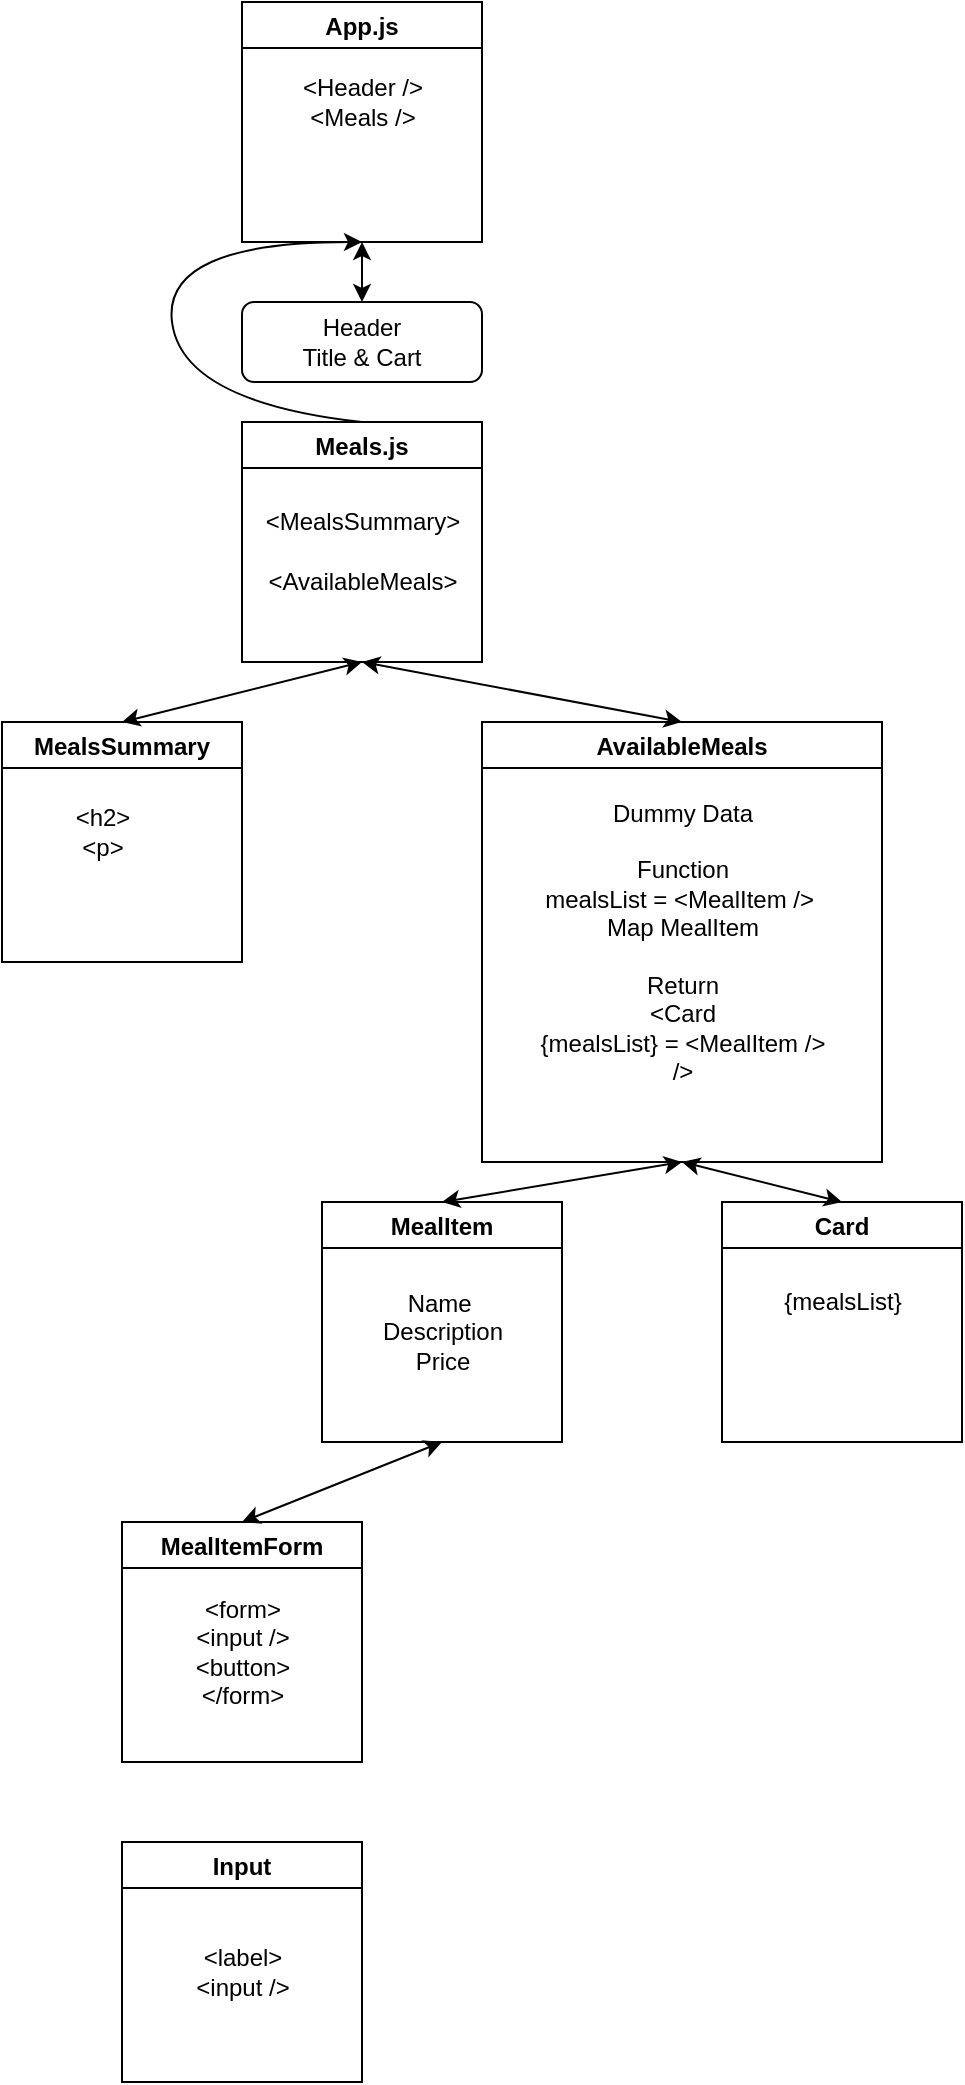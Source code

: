 <mxfile>
    <diagram id="xnUkQfgUfg--KisKvy0v" name="Page-1">
        <mxGraphModel dx="473" dy="626" grid="1" gridSize="10" guides="1" tooltips="1" connect="1" arrows="1" fold="1" page="1" pageScale="1" pageWidth="850" pageHeight="1100" math="0" shadow="0">
            <root>
                <mxCell id="0"/>
                <mxCell id="1" parent="0"/>
                <mxCell id="2" value="App.js" style="swimlane;" parent="1" vertex="1">
                    <mxGeometry x="240" y="40" width="120" height="120" as="geometry"/>
                </mxCell>
                <mxCell id="5" value="Meals.js" style="swimlane;" parent="1" vertex="1">
                    <mxGeometry x="240" y="250" width="120" height="120" as="geometry">
                        <mxRectangle x="240" y="250" width="80" height="23" as="alternateBounds"/>
                    </mxGeometry>
                </mxCell>
                <mxCell id="21" value="&amp;lt;AvailableMeals&amp;gt;" style="text;html=1;align=center;verticalAlign=middle;resizable=0;points=[];autosize=1;strokeColor=none;fillColor=none;" parent="5" vertex="1">
                    <mxGeometry x="5" y="70" width="110" height="20" as="geometry"/>
                </mxCell>
                <mxCell id="20" value="&amp;lt;MealsSummary&amp;gt;" style="text;html=1;align=center;verticalAlign=middle;resizable=0;points=[];autosize=1;strokeColor=none;fillColor=none;" parent="5" vertex="1">
                    <mxGeometry x="5" y="40" width="110" height="20" as="geometry"/>
                </mxCell>
                <mxCell id="6" value="MealsSummary" style="swimlane;" parent="1" vertex="1">
                    <mxGeometry x="120" y="400" width="120" height="120" as="geometry">
                        <mxRectangle x="120" y="400" width="120" height="23" as="alternateBounds"/>
                    </mxGeometry>
                </mxCell>
                <mxCell id="26" value="&amp;lt;h2&amp;gt;&lt;br&gt;&amp;lt;p&amp;gt;" style="text;html=1;align=center;verticalAlign=middle;resizable=0;points=[];autosize=1;strokeColor=none;fillColor=none;" parent="6" vertex="1">
                    <mxGeometry x="30" y="40" width="40" height="30" as="geometry"/>
                </mxCell>
                <mxCell id="7" value="AvailableMeals" style="swimlane;" parent="1" vertex="1">
                    <mxGeometry x="360" y="400" width="200" height="220" as="geometry">
                        <mxRectangle x="360" y="400" width="120" height="23" as="alternateBounds"/>
                    </mxGeometry>
                </mxCell>
                <mxCell id="14" value="Dummy Data&lt;br&gt;&lt;br&gt;Function&lt;br&gt;mealsList = &amp;lt;MealItem /&amp;gt;&amp;nbsp;&lt;br&gt;Map MealItem&lt;br&gt;&lt;br&gt;Return &lt;br&gt;&amp;lt;Card &lt;br&gt;{mealsList} = &amp;lt;MealItem /&amp;gt;&lt;br&gt;/&amp;gt;" style="text;html=1;align=center;verticalAlign=middle;resizable=0;points=[];autosize=1;strokeColor=none;fillColor=none;" parent="7" vertex="1">
                    <mxGeometry x="20" y="35" width="160" height="150" as="geometry"/>
                </mxCell>
                <mxCell id="9" value="Header&lt;br&gt;Title &amp;amp; Cart" style="rounded=1;whiteSpace=wrap;html=1;" parent="1" vertex="1">
                    <mxGeometry x="240" y="190" width="120" height="40" as="geometry"/>
                </mxCell>
                <mxCell id="11" value="" style="endArrow=classic;startArrow=classic;html=1;exitX=0.5;exitY=0;exitDx=0;exitDy=0;entryX=0.5;entryY=1;entryDx=0;entryDy=0;" parent="1" source="6" target="5" edge="1">
                    <mxGeometry width="50" height="50" relative="1" as="geometry">
                        <mxPoint x="320" y="340" as="sourcePoint"/>
                        <mxPoint x="370" y="290" as="targetPoint"/>
                    </mxGeometry>
                </mxCell>
                <mxCell id="12" value="" style="endArrow=classic;startArrow=classic;html=1;exitX=0.5;exitY=1;exitDx=0;exitDy=0;entryX=0.5;entryY=0;entryDx=0;entryDy=0;" parent="1" source="5" target="7" edge="1">
                    <mxGeometry width="50" height="50" relative="1" as="geometry">
                        <mxPoint x="320" y="340" as="sourcePoint"/>
                        <mxPoint x="370" y="290" as="targetPoint"/>
                    </mxGeometry>
                </mxCell>
                <mxCell id="15" value="MealItem" style="swimlane;" parent="1" vertex="1">
                    <mxGeometry x="280" y="640" width="120" height="120" as="geometry">
                        <mxRectangle x="235" y="600" width="80" height="23" as="alternateBounds"/>
                    </mxGeometry>
                </mxCell>
                <mxCell id="19" value="Name&amp;nbsp;&lt;br&gt;Description&lt;br&gt;Price" style="text;html=1;align=center;verticalAlign=middle;resizable=0;points=[];autosize=1;strokeColor=none;fillColor=none;" parent="15" vertex="1">
                    <mxGeometry x="20" y="40" width="80" height="50" as="geometry"/>
                </mxCell>
                <mxCell id="16" value="" style="endArrow=classic;startArrow=classic;html=1;exitX=0.5;exitY=0;exitDx=0;exitDy=0;entryX=0.5;entryY=1;entryDx=0;entryDy=0;" parent="1" source="15" target="7" edge="1">
                    <mxGeometry width="50" height="50" relative="1" as="geometry">
                        <mxPoint x="320" y="420" as="sourcePoint"/>
                        <mxPoint x="370" y="370" as="targetPoint"/>
                    </mxGeometry>
                </mxCell>
                <mxCell id="17" value="Card" style="swimlane;" parent="1" vertex="1">
                    <mxGeometry x="480" y="640" width="120" height="120" as="geometry">
                        <mxRectangle x="480" y="600" width="60" height="23" as="alternateBounds"/>
                    </mxGeometry>
                </mxCell>
                <mxCell id="18" value="" style="endArrow=classic;startArrow=classic;html=1;entryX=0.5;entryY=0;entryDx=0;entryDy=0;exitX=0.5;exitY=1;exitDx=0;exitDy=0;" parent="1" source="7" target="17" edge="1">
                    <mxGeometry width="50" height="50" relative="1" as="geometry">
                        <mxPoint x="360" y="410" as="sourcePoint"/>
                        <mxPoint x="410" y="360" as="targetPoint"/>
                    </mxGeometry>
                </mxCell>
                <mxCell id="22" value="&amp;lt;Header /&amp;gt;&lt;br&gt;&amp;lt;Meals /&amp;gt;" style="text;html=1;align=center;verticalAlign=middle;resizable=0;points=[];autosize=1;strokeColor=none;fillColor=none;" parent="1" vertex="1">
                    <mxGeometry x="260" y="75" width="80" height="30" as="geometry"/>
                </mxCell>
                <mxCell id="23" value="" style="endArrow=classic;startArrow=classic;html=1;entryX=0.5;entryY=1;entryDx=0;entryDy=0;exitX=0.5;exitY=0;exitDx=0;exitDy=0;" parent="1" source="9" target="2" edge="1">
                    <mxGeometry width="50" height="50" relative="1" as="geometry">
                        <mxPoint x="340" y="370" as="sourcePoint"/>
                        <mxPoint x="390" y="320" as="targetPoint"/>
                    </mxGeometry>
                </mxCell>
                <mxCell id="25" value="" style="curved=1;endArrow=classic;html=1;entryX=0.5;entryY=1;entryDx=0;entryDy=0;" parent="1" target="2" edge="1">
                    <mxGeometry width="50" height="50" relative="1" as="geometry">
                        <mxPoint x="300" y="250" as="sourcePoint"/>
                        <mxPoint x="390" y="320" as="targetPoint"/>
                        <Array as="points">
                            <mxPoint x="210" y="240"/>
                            <mxPoint x="200" y="160"/>
                        </Array>
                    </mxGeometry>
                </mxCell>
                <mxCell id="31" value="{mealsList}" style="text;html=1;align=center;verticalAlign=middle;resizable=0;points=[];autosize=1;strokeColor=none;fillColor=none;" parent="1" vertex="1">
                    <mxGeometry x="505" y="680" width="70" height="20" as="geometry"/>
                </mxCell>
                <mxCell id="32" value="MealItemForm" style="swimlane;" parent="1" vertex="1">
                    <mxGeometry x="180" y="800" width="120" height="120" as="geometry">
                        <mxRectangle x="235" y="600" width="80" height="23" as="alternateBounds"/>
                    </mxGeometry>
                </mxCell>
                <mxCell id="33" value="&amp;lt;form&amp;gt;&lt;br&gt;&amp;lt;input /&amp;gt;&lt;br&gt;&amp;lt;button&amp;gt;&lt;br&gt;&amp;lt;/form&amp;gt;" style="text;html=1;align=center;verticalAlign=middle;resizable=0;points=[];autosize=1;strokeColor=none;fillColor=none;" parent="32" vertex="1">
                    <mxGeometry x="30" y="35" width="60" height="60" as="geometry"/>
                </mxCell>
                <mxCell id="34" value="" style="endArrow=classic;startArrow=classic;html=1;exitX=0.5;exitY=0;exitDx=0;exitDy=0;entryX=0.5;entryY=1;entryDx=0;entryDy=0;" parent="1" source="32" target="15" edge="1">
                    <mxGeometry width="50" height="50" relative="1" as="geometry">
                        <mxPoint x="350" y="770" as="sourcePoint"/>
                        <mxPoint x="400" y="720" as="targetPoint"/>
                    </mxGeometry>
                </mxCell>
                <mxCell id="36" value="Input" style="swimlane;" vertex="1" parent="1">
                    <mxGeometry x="180" y="960" width="120" height="120" as="geometry">
                        <mxRectangle x="235" y="600" width="80" height="23" as="alternateBounds"/>
                    </mxGeometry>
                </mxCell>
                <mxCell id="37" value="&amp;lt;label&amp;gt;&lt;br&gt;&amp;lt;input /&amp;gt;" style="text;html=1;align=center;verticalAlign=middle;resizable=0;points=[];autosize=1;strokeColor=none;fillColor=none;" vertex="1" parent="36">
                    <mxGeometry x="30" y="50" width="60" height="30" as="geometry"/>
                </mxCell>
            </root>
        </mxGraphModel>
    </diagram>
</mxfile>